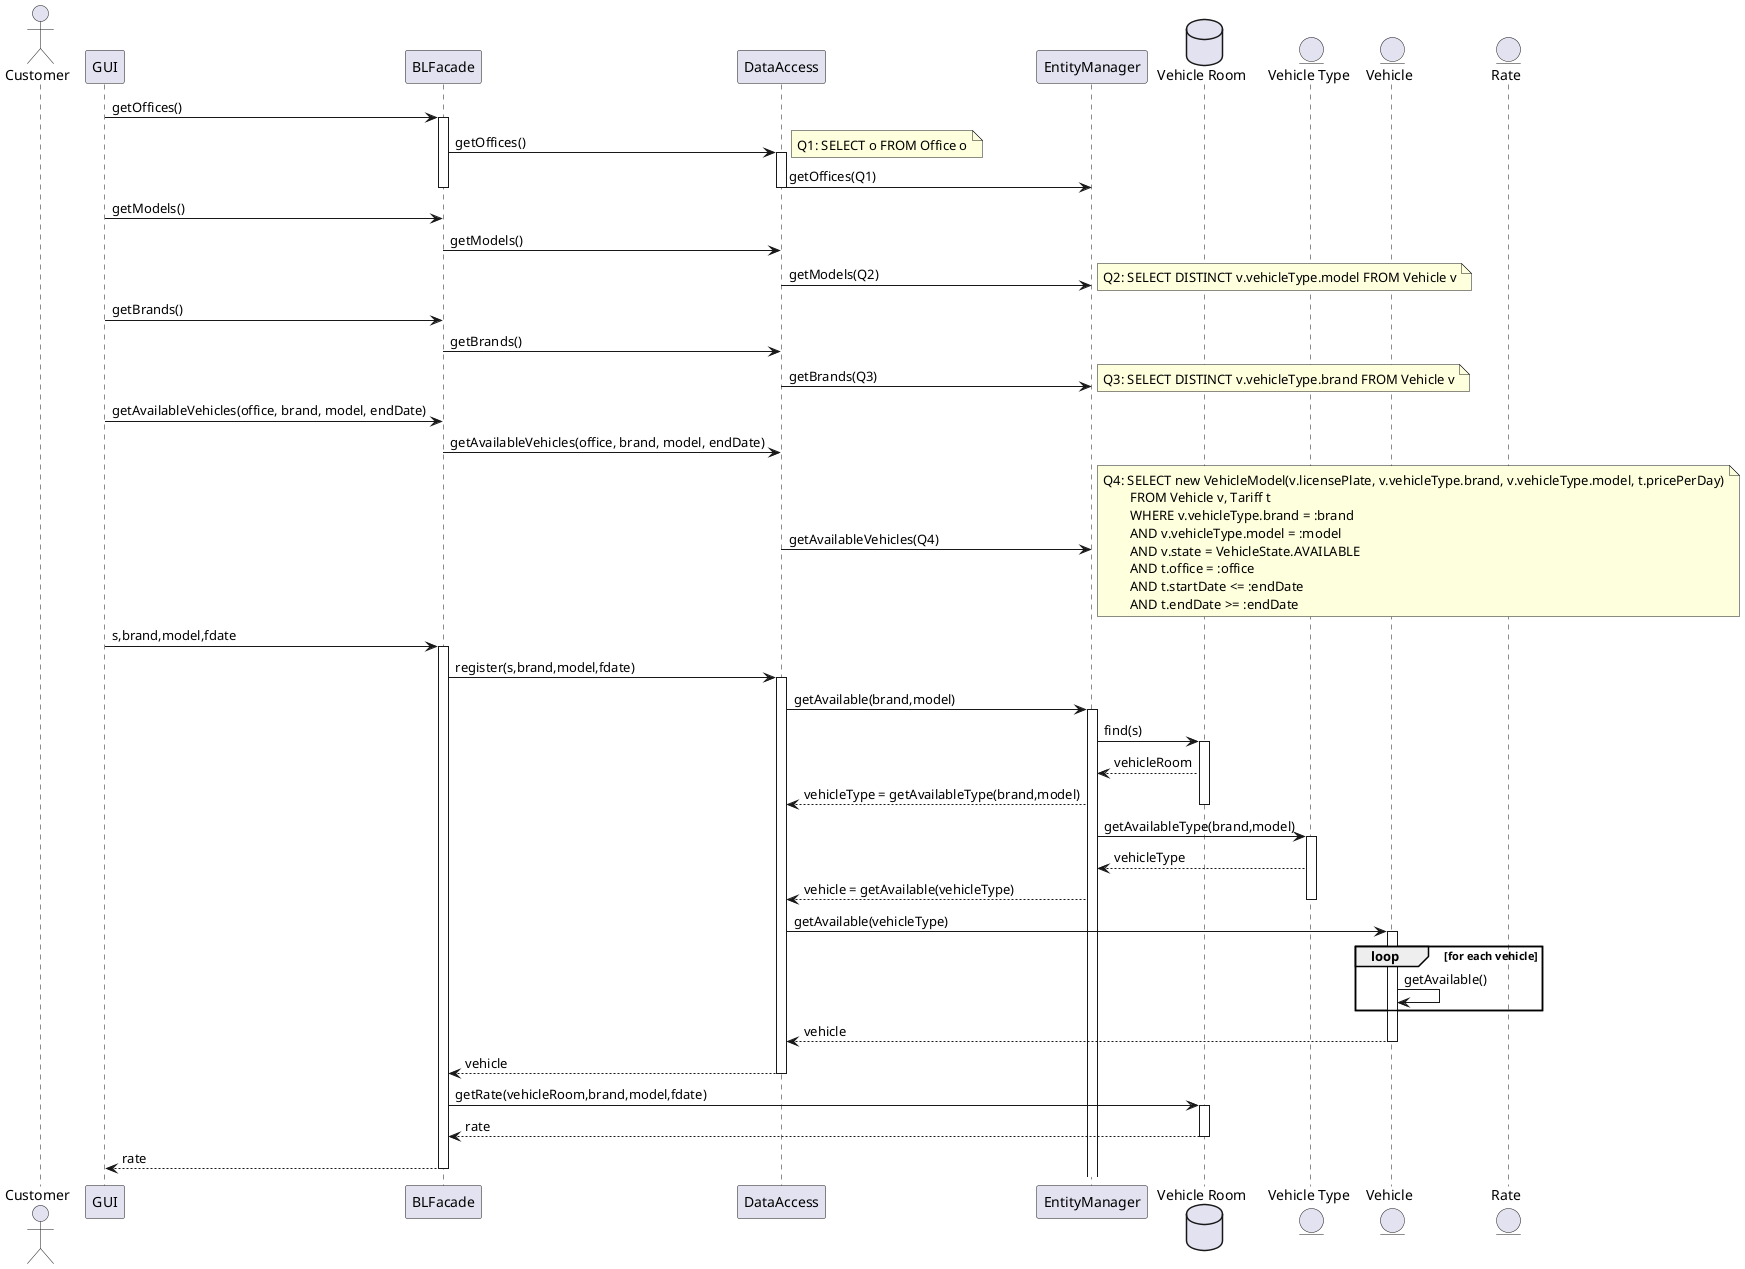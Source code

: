 @startuml

actor Customer as "Customer"
participant GUI
participant "BLFacade" as BLFacade
participant "DataAccess" as DataAccess
participant "EntityManager" as EntityManager
database "Vehicle Room" as VehicleRoom
entity "Vehicle Type" as VehicleType
entity Vehicle
entity "Rate" as Rate

GUI -> BLFacade : getOffices()
activate BLFacade
BLFacade -> DataAccess : getOffices()
  note right
    Q1: SELECT o FROM Office o
  end note
activate DataAccess
DataAccess -> EntityManager : getOffices(Q1)
deactivate DataAccess
deactivate BLFacade


GUI -> BLFacade : getModels()
BLFacade -> DataAccess : getModels()
DataAccess -> EntityManager : getModels(Q2)
  note right
    Q2: SELECT DISTINCT v.vehicleType.model FROM Vehicle v
  end note


GUI -> BLFacade : getBrands()
BLFacade -> DataAccess : getBrands()
DataAccess -> EntityManager : getBrands(Q3)
  note right
    Q3: SELECT DISTINCT v.vehicleType.brand FROM Vehicle v
  end note

GUI -> BLFacade : getAvailableVehicles(office, brand, model, endDate)
BLFacade -> DataAccess : getAvailableVehicles(office, brand, model, endDate)
DataAccess -> EntityManager : getAvailableVehicles(Q4)
  note right
    Q4: SELECT new VehicleModel(v.licensePlate, v.vehicleType.brand, v.vehicleType.model, t.pricePerDay)
            FROM Vehicle v, Tariff t
            WHERE v.vehicleType.brand = :brand
            AND v.vehicleType.model = :model
            AND v.state = VehicleState.AVAILABLE
            AND t.office = :office
            AND t.startDate <= :endDate
            AND t.endDate >= :endDate
  end note


GUI -> BLFacade : s,brand,model,fdate
activate BLFacade
BLFacade -> DataAccess : register(s,brand,model,fdate)
activate DataAccess
DataAccess -> EntityManager : getAvailable(brand,model)
activate EntityManager
EntityManager -> VehicleRoom : find(s)
activate VehicleRoom
VehicleRoom --> EntityManager : vehicleRoom
EntityManager --> DataAccess : vehicleType = getAvailableType(brand,model)
deactivate VehicleRoom
EntityManager -> VehicleType : getAvailableType(brand,model)
activate VehicleType
VehicleType --> EntityManager : vehicleType
EntityManager --> DataAccess : vehicle = getAvailable(vehicleType)
deactivate VehicleType
DataAccess -> Vehicle : getAvailable(vehicleType)
activate Vehicle
loop for each vehicle
    Vehicle -> Vehicle : getAvailable()
end
Vehicle --> DataAccess : vehicle
deactivate Vehicle
DataAccess --> BLFacade : vehicle
deactivate DataAccess
BLFacade -> VehicleRoom : getRate(vehicleRoom,brand,model,fdate)
activate VehicleRoom
VehicleRoom --> BLFacade : rate
deactivate VehicleRoom
BLFacade --> GUI : rate
deactivate BLFacade

@enduml